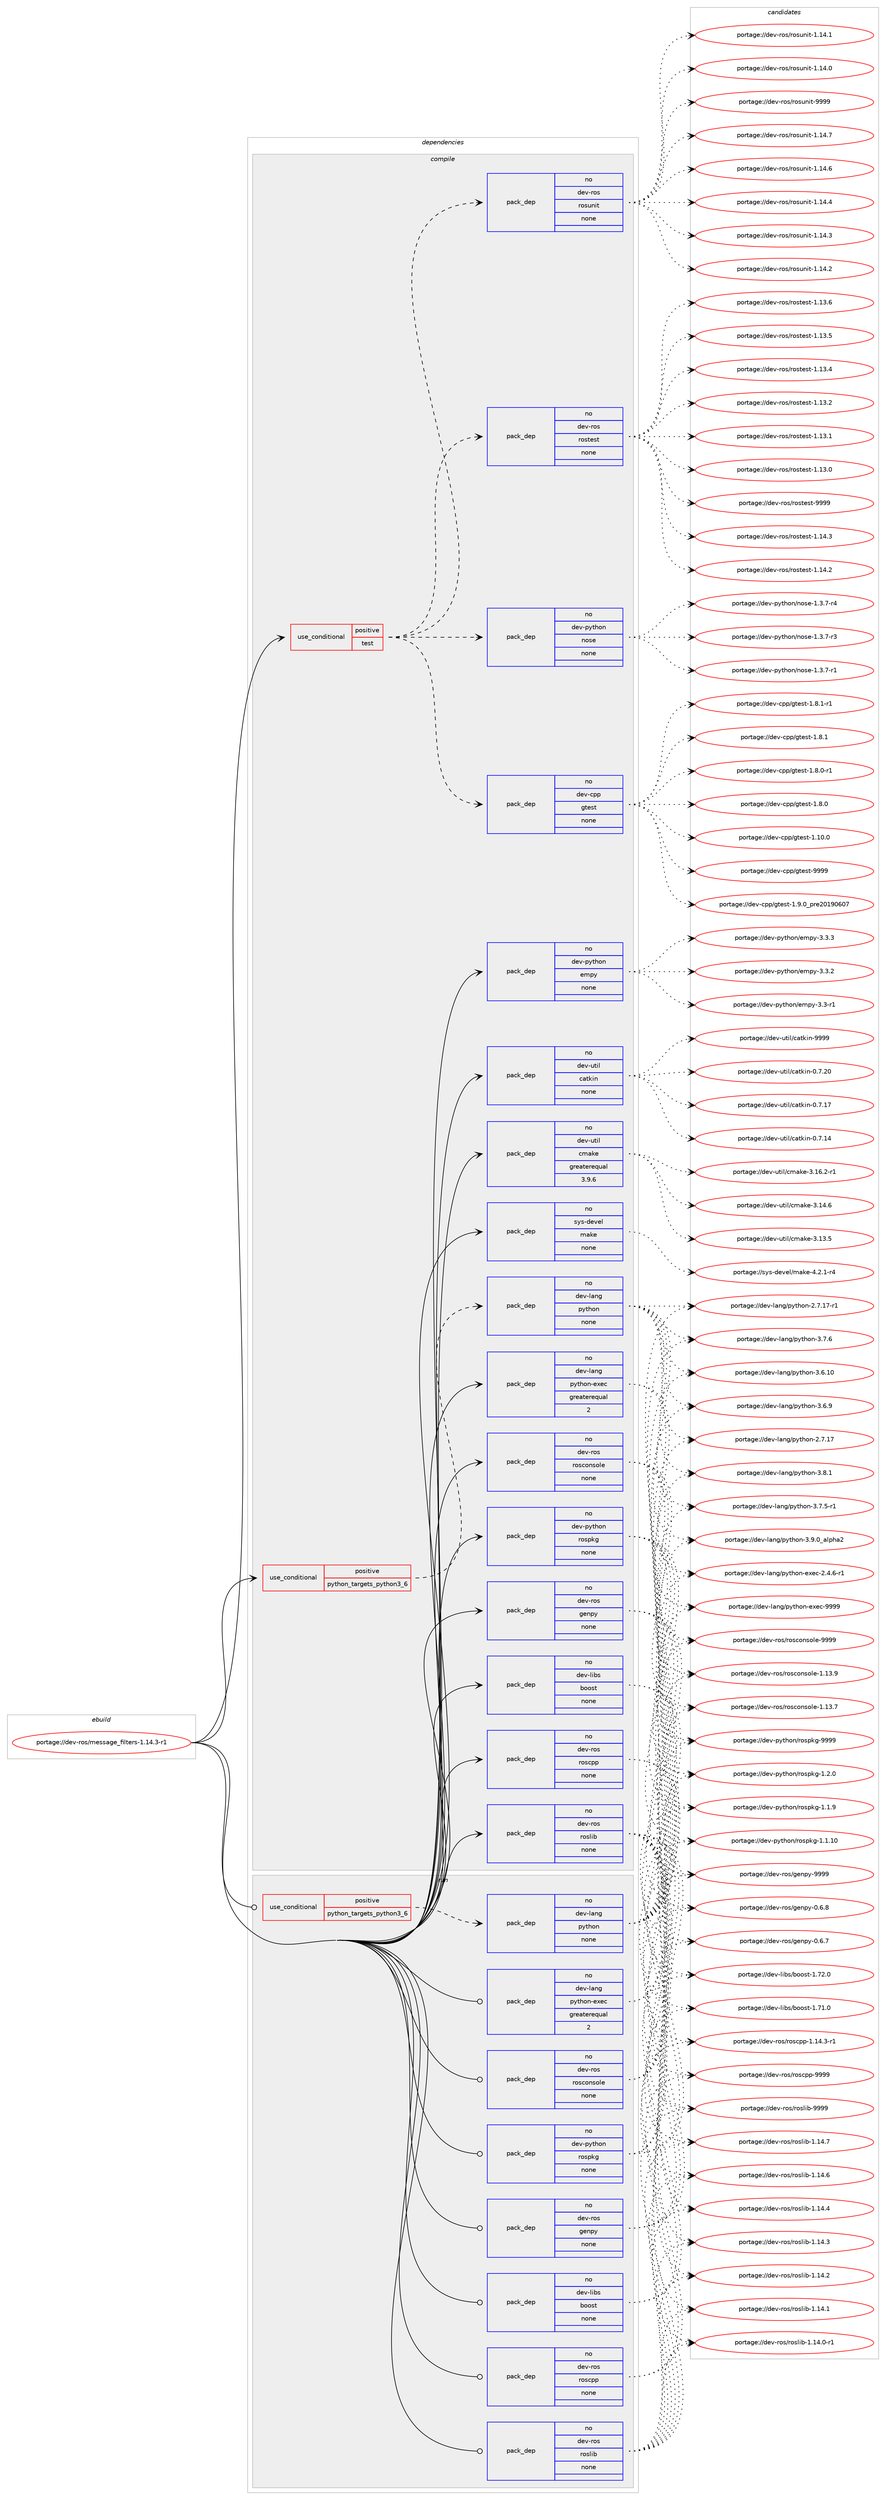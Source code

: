 digraph prolog {

# *************
# Graph options
# *************

newrank=true;
concentrate=true;
compound=true;
graph [rankdir=LR,fontname=Helvetica,fontsize=10,ranksep=1.5];#, ranksep=2.5, nodesep=0.2];
edge  [arrowhead=vee];
node  [fontname=Helvetica,fontsize=10];

# **********
# The ebuild
# **********

subgraph cluster_leftcol {
color=gray;
label=<<i>ebuild</i>>;
id [label="portage://dev-ros/message_filters-1.14.3-r1", color=red, width=4, href="../dev-ros/message_filters-1.14.3-r1.svg"];
}

# ****************
# The dependencies
# ****************

subgraph cluster_midcol {
color=gray;
label=<<i>dependencies</i>>;
subgraph cluster_compile {
fillcolor="#eeeeee";
style=filled;
label=<<i>compile</i>>;
subgraph cond99721 {
dependency397590 [label=<<TABLE BORDER="0" CELLBORDER="1" CELLSPACING="0" CELLPADDING="4"><TR><TD ROWSPAN="3" CELLPADDING="10">use_conditional</TD></TR><TR><TD>positive</TD></TR><TR><TD>python_targets_python3_6</TD></TR></TABLE>>, shape=none, color=red];
subgraph pack293016 {
dependency397591 [label=<<TABLE BORDER="0" CELLBORDER="1" CELLSPACING="0" CELLPADDING="4" WIDTH="220"><TR><TD ROWSPAN="6" CELLPADDING="30">pack_dep</TD></TR><TR><TD WIDTH="110">no</TD></TR><TR><TD>dev-lang</TD></TR><TR><TD>python</TD></TR><TR><TD>none</TD></TR><TR><TD></TD></TR></TABLE>>, shape=none, color=blue];
}
dependency397590:e -> dependency397591:w [weight=20,style="dashed",arrowhead="vee"];
}
id:e -> dependency397590:w [weight=20,style="solid",arrowhead="vee"];
subgraph cond99722 {
dependency397592 [label=<<TABLE BORDER="0" CELLBORDER="1" CELLSPACING="0" CELLPADDING="4"><TR><TD ROWSPAN="3" CELLPADDING="10">use_conditional</TD></TR><TR><TD>positive</TD></TR><TR><TD>test</TD></TR></TABLE>>, shape=none, color=red];
subgraph pack293017 {
dependency397593 [label=<<TABLE BORDER="0" CELLBORDER="1" CELLSPACING="0" CELLPADDING="4" WIDTH="220"><TR><TD ROWSPAN="6" CELLPADDING="30">pack_dep</TD></TR><TR><TD WIDTH="110">no</TD></TR><TR><TD>dev-ros</TD></TR><TR><TD>rostest</TD></TR><TR><TD>none</TD></TR><TR><TD></TD></TR></TABLE>>, shape=none, color=blue];
}
dependency397592:e -> dependency397593:w [weight=20,style="dashed",arrowhead="vee"];
subgraph pack293018 {
dependency397594 [label=<<TABLE BORDER="0" CELLBORDER="1" CELLSPACING="0" CELLPADDING="4" WIDTH="220"><TR><TD ROWSPAN="6" CELLPADDING="30">pack_dep</TD></TR><TR><TD WIDTH="110">no</TD></TR><TR><TD>dev-ros</TD></TR><TR><TD>rosunit</TD></TR><TR><TD>none</TD></TR><TR><TD></TD></TR></TABLE>>, shape=none, color=blue];
}
dependency397592:e -> dependency397594:w [weight=20,style="dashed",arrowhead="vee"];
subgraph pack293019 {
dependency397595 [label=<<TABLE BORDER="0" CELLBORDER="1" CELLSPACING="0" CELLPADDING="4" WIDTH="220"><TR><TD ROWSPAN="6" CELLPADDING="30">pack_dep</TD></TR><TR><TD WIDTH="110">no</TD></TR><TR><TD>dev-cpp</TD></TR><TR><TD>gtest</TD></TR><TR><TD>none</TD></TR><TR><TD></TD></TR></TABLE>>, shape=none, color=blue];
}
dependency397592:e -> dependency397595:w [weight=20,style="dashed",arrowhead="vee"];
subgraph pack293020 {
dependency397596 [label=<<TABLE BORDER="0" CELLBORDER="1" CELLSPACING="0" CELLPADDING="4" WIDTH="220"><TR><TD ROWSPAN="6" CELLPADDING="30">pack_dep</TD></TR><TR><TD WIDTH="110">no</TD></TR><TR><TD>dev-python</TD></TR><TR><TD>nose</TD></TR><TR><TD>none</TD></TR><TR><TD></TD></TR></TABLE>>, shape=none, color=blue];
}
dependency397592:e -> dependency397596:w [weight=20,style="dashed",arrowhead="vee"];
}
id:e -> dependency397592:w [weight=20,style="solid",arrowhead="vee"];
subgraph pack293021 {
dependency397597 [label=<<TABLE BORDER="0" CELLBORDER="1" CELLSPACING="0" CELLPADDING="4" WIDTH="220"><TR><TD ROWSPAN="6" CELLPADDING="30">pack_dep</TD></TR><TR><TD WIDTH="110">no</TD></TR><TR><TD>dev-lang</TD></TR><TR><TD>python-exec</TD></TR><TR><TD>greaterequal</TD></TR><TR><TD>2</TD></TR></TABLE>>, shape=none, color=blue];
}
id:e -> dependency397597:w [weight=20,style="solid",arrowhead="vee"];
subgraph pack293022 {
dependency397598 [label=<<TABLE BORDER="0" CELLBORDER="1" CELLSPACING="0" CELLPADDING="4" WIDTH="220"><TR><TD ROWSPAN="6" CELLPADDING="30">pack_dep</TD></TR><TR><TD WIDTH="110">no</TD></TR><TR><TD>dev-libs</TD></TR><TR><TD>boost</TD></TR><TR><TD>none</TD></TR><TR><TD></TD></TR></TABLE>>, shape=none, color=blue];
}
id:e -> dependency397598:w [weight=20,style="solid",arrowhead="vee"];
subgraph pack293023 {
dependency397599 [label=<<TABLE BORDER="0" CELLBORDER="1" CELLSPACING="0" CELLPADDING="4" WIDTH="220"><TR><TD ROWSPAN="6" CELLPADDING="30">pack_dep</TD></TR><TR><TD WIDTH="110">no</TD></TR><TR><TD>dev-python</TD></TR><TR><TD>empy</TD></TR><TR><TD>none</TD></TR><TR><TD></TD></TR></TABLE>>, shape=none, color=blue];
}
id:e -> dependency397599:w [weight=20,style="solid",arrowhead="vee"];
subgraph pack293024 {
dependency397600 [label=<<TABLE BORDER="0" CELLBORDER="1" CELLSPACING="0" CELLPADDING="4" WIDTH="220"><TR><TD ROWSPAN="6" CELLPADDING="30">pack_dep</TD></TR><TR><TD WIDTH="110">no</TD></TR><TR><TD>dev-python</TD></TR><TR><TD>rospkg</TD></TR><TR><TD>none</TD></TR><TR><TD></TD></TR></TABLE>>, shape=none, color=blue];
}
id:e -> dependency397600:w [weight=20,style="solid",arrowhead="vee"];
subgraph pack293025 {
dependency397601 [label=<<TABLE BORDER="0" CELLBORDER="1" CELLSPACING="0" CELLPADDING="4" WIDTH="220"><TR><TD ROWSPAN="6" CELLPADDING="30">pack_dep</TD></TR><TR><TD WIDTH="110">no</TD></TR><TR><TD>dev-ros</TD></TR><TR><TD>genpy</TD></TR><TR><TD>none</TD></TR><TR><TD></TD></TR></TABLE>>, shape=none, color=blue];
}
id:e -> dependency397601:w [weight=20,style="solid",arrowhead="vee"];
subgraph pack293026 {
dependency397602 [label=<<TABLE BORDER="0" CELLBORDER="1" CELLSPACING="0" CELLPADDING="4" WIDTH="220"><TR><TD ROWSPAN="6" CELLPADDING="30">pack_dep</TD></TR><TR><TD WIDTH="110">no</TD></TR><TR><TD>dev-ros</TD></TR><TR><TD>rosconsole</TD></TR><TR><TD>none</TD></TR><TR><TD></TD></TR></TABLE>>, shape=none, color=blue];
}
id:e -> dependency397602:w [weight=20,style="solid",arrowhead="vee"];
subgraph pack293027 {
dependency397603 [label=<<TABLE BORDER="0" CELLBORDER="1" CELLSPACING="0" CELLPADDING="4" WIDTH="220"><TR><TD ROWSPAN="6" CELLPADDING="30">pack_dep</TD></TR><TR><TD WIDTH="110">no</TD></TR><TR><TD>dev-ros</TD></TR><TR><TD>roscpp</TD></TR><TR><TD>none</TD></TR><TR><TD></TD></TR></TABLE>>, shape=none, color=blue];
}
id:e -> dependency397603:w [weight=20,style="solid",arrowhead="vee"];
subgraph pack293028 {
dependency397604 [label=<<TABLE BORDER="0" CELLBORDER="1" CELLSPACING="0" CELLPADDING="4" WIDTH="220"><TR><TD ROWSPAN="6" CELLPADDING="30">pack_dep</TD></TR><TR><TD WIDTH="110">no</TD></TR><TR><TD>dev-ros</TD></TR><TR><TD>roslib</TD></TR><TR><TD>none</TD></TR><TR><TD></TD></TR></TABLE>>, shape=none, color=blue];
}
id:e -> dependency397604:w [weight=20,style="solid",arrowhead="vee"];
subgraph pack293029 {
dependency397605 [label=<<TABLE BORDER="0" CELLBORDER="1" CELLSPACING="0" CELLPADDING="4" WIDTH="220"><TR><TD ROWSPAN="6" CELLPADDING="30">pack_dep</TD></TR><TR><TD WIDTH="110">no</TD></TR><TR><TD>dev-util</TD></TR><TR><TD>catkin</TD></TR><TR><TD>none</TD></TR><TR><TD></TD></TR></TABLE>>, shape=none, color=blue];
}
id:e -> dependency397605:w [weight=20,style="solid",arrowhead="vee"];
subgraph pack293030 {
dependency397606 [label=<<TABLE BORDER="0" CELLBORDER="1" CELLSPACING="0" CELLPADDING="4" WIDTH="220"><TR><TD ROWSPAN="6" CELLPADDING="30">pack_dep</TD></TR><TR><TD WIDTH="110">no</TD></TR><TR><TD>dev-util</TD></TR><TR><TD>cmake</TD></TR><TR><TD>greaterequal</TD></TR><TR><TD>3.9.6</TD></TR></TABLE>>, shape=none, color=blue];
}
id:e -> dependency397606:w [weight=20,style="solid",arrowhead="vee"];
subgraph pack293031 {
dependency397607 [label=<<TABLE BORDER="0" CELLBORDER="1" CELLSPACING="0" CELLPADDING="4" WIDTH="220"><TR><TD ROWSPAN="6" CELLPADDING="30">pack_dep</TD></TR><TR><TD WIDTH="110">no</TD></TR><TR><TD>sys-devel</TD></TR><TR><TD>make</TD></TR><TR><TD>none</TD></TR><TR><TD></TD></TR></TABLE>>, shape=none, color=blue];
}
id:e -> dependency397607:w [weight=20,style="solid",arrowhead="vee"];
}
subgraph cluster_compileandrun {
fillcolor="#eeeeee";
style=filled;
label=<<i>compile and run</i>>;
}
subgraph cluster_run {
fillcolor="#eeeeee";
style=filled;
label=<<i>run</i>>;
subgraph cond99723 {
dependency397608 [label=<<TABLE BORDER="0" CELLBORDER="1" CELLSPACING="0" CELLPADDING="4"><TR><TD ROWSPAN="3" CELLPADDING="10">use_conditional</TD></TR><TR><TD>positive</TD></TR><TR><TD>python_targets_python3_6</TD></TR></TABLE>>, shape=none, color=red];
subgraph pack293032 {
dependency397609 [label=<<TABLE BORDER="0" CELLBORDER="1" CELLSPACING="0" CELLPADDING="4" WIDTH="220"><TR><TD ROWSPAN="6" CELLPADDING="30">pack_dep</TD></TR><TR><TD WIDTH="110">no</TD></TR><TR><TD>dev-lang</TD></TR><TR><TD>python</TD></TR><TR><TD>none</TD></TR><TR><TD></TD></TR></TABLE>>, shape=none, color=blue];
}
dependency397608:e -> dependency397609:w [weight=20,style="dashed",arrowhead="vee"];
}
id:e -> dependency397608:w [weight=20,style="solid",arrowhead="odot"];
subgraph pack293033 {
dependency397610 [label=<<TABLE BORDER="0" CELLBORDER="1" CELLSPACING="0" CELLPADDING="4" WIDTH="220"><TR><TD ROWSPAN="6" CELLPADDING="30">pack_dep</TD></TR><TR><TD WIDTH="110">no</TD></TR><TR><TD>dev-lang</TD></TR><TR><TD>python-exec</TD></TR><TR><TD>greaterequal</TD></TR><TR><TD>2</TD></TR></TABLE>>, shape=none, color=blue];
}
id:e -> dependency397610:w [weight=20,style="solid",arrowhead="odot"];
subgraph pack293034 {
dependency397611 [label=<<TABLE BORDER="0" CELLBORDER="1" CELLSPACING="0" CELLPADDING="4" WIDTH="220"><TR><TD ROWSPAN="6" CELLPADDING="30">pack_dep</TD></TR><TR><TD WIDTH="110">no</TD></TR><TR><TD>dev-libs</TD></TR><TR><TD>boost</TD></TR><TR><TD>none</TD></TR><TR><TD></TD></TR></TABLE>>, shape=none, color=blue];
}
id:e -> dependency397611:w [weight=20,style="solid",arrowhead="odot"];
subgraph pack293035 {
dependency397612 [label=<<TABLE BORDER="0" CELLBORDER="1" CELLSPACING="0" CELLPADDING="4" WIDTH="220"><TR><TD ROWSPAN="6" CELLPADDING="30">pack_dep</TD></TR><TR><TD WIDTH="110">no</TD></TR><TR><TD>dev-python</TD></TR><TR><TD>rospkg</TD></TR><TR><TD>none</TD></TR><TR><TD></TD></TR></TABLE>>, shape=none, color=blue];
}
id:e -> dependency397612:w [weight=20,style="solid",arrowhead="odot"];
subgraph pack293036 {
dependency397613 [label=<<TABLE BORDER="0" CELLBORDER="1" CELLSPACING="0" CELLPADDING="4" WIDTH="220"><TR><TD ROWSPAN="6" CELLPADDING="30">pack_dep</TD></TR><TR><TD WIDTH="110">no</TD></TR><TR><TD>dev-ros</TD></TR><TR><TD>genpy</TD></TR><TR><TD>none</TD></TR><TR><TD></TD></TR></TABLE>>, shape=none, color=blue];
}
id:e -> dependency397613:w [weight=20,style="solid",arrowhead="odot"];
subgraph pack293037 {
dependency397614 [label=<<TABLE BORDER="0" CELLBORDER="1" CELLSPACING="0" CELLPADDING="4" WIDTH="220"><TR><TD ROWSPAN="6" CELLPADDING="30">pack_dep</TD></TR><TR><TD WIDTH="110">no</TD></TR><TR><TD>dev-ros</TD></TR><TR><TD>rosconsole</TD></TR><TR><TD>none</TD></TR><TR><TD></TD></TR></TABLE>>, shape=none, color=blue];
}
id:e -> dependency397614:w [weight=20,style="solid",arrowhead="odot"];
subgraph pack293038 {
dependency397615 [label=<<TABLE BORDER="0" CELLBORDER="1" CELLSPACING="0" CELLPADDING="4" WIDTH="220"><TR><TD ROWSPAN="6" CELLPADDING="30">pack_dep</TD></TR><TR><TD WIDTH="110">no</TD></TR><TR><TD>dev-ros</TD></TR><TR><TD>roscpp</TD></TR><TR><TD>none</TD></TR><TR><TD></TD></TR></TABLE>>, shape=none, color=blue];
}
id:e -> dependency397615:w [weight=20,style="solid",arrowhead="odot"];
subgraph pack293039 {
dependency397616 [label=<<TABLE BORDER="0" CELLBORDER="1" CELLSPACING="0" CELLPADDING="4" WIDTH="220"><TR><TD ROWSPAN="6" CELLPADDING="30">pack_dep</TD></TR><TR><TD WIDTH="110">no</TD></TR><TR><TD>dev-ros</TD></TR><TR><TD>roslib</TD></TR><TR><TD>none</TD></TR><TR><TD></TD></TR></TABLE>>, shape=none, color=blue];
}
id:e -> dependency397616:w [weight=20,style="solid",arrowhead="odot"];
}
}

# **************
# The candidates
# **************

subgraph cluster_choices {
rank=same;
color=gray;
label=<<i>candidates</i>>;

subgraph choice293016 {
color=black;
nodesep=1;
choice10010111845108971101034711212111610411111045514657464895971081121049750 [label="portage://dev-lang/python-3.9.0_alpha2", color=red, width=4,href="../dev-lang/python-3.9.0_alpha2.svg"];
choice100101118451089711010347112121116104111110455146564649 [label="portage://dev-lang/python-3.8.1", color=red, width=4,href="../dev-lang/python-3.8.1.svg"];
choice100101118451089711010347112121116104111110455146554654 [label="portage://dev-lang/python-3.7.6", color=red, width=4,href="../dev-lang/python-3.7.6.svg"];
choice1001011184510897110103471121211161041111104551465546534511449 [label="portage://dev-lang/python-3.7.5-r1", color=red, width=4,href="../dev-lang/python-3.7.5-r1.svg"];
choice100101118451089711010347112121116104111110455146544657 [label="portage://dev-lang/python-3.6.9", color=red, width=4,href="../dev-lang/python-3.6.9.svg"];
choice10010111845108971101034711212111610411111045514654464948 [label="portage://dev-lang/python-3.6.10", color=red, width=4,href="../dev-lang/python-3.6.10.svg"];
choice100101118451089711010347112121116104111110455046554649554511449 [label="portage://dev-lang/python-2.7.17-r1", color=red, width=4,href="../dev-lang/python-2.7.17-r1.svg"];
choice10010111845108971101034711212111610411111045504655464955 [label="portage://dev-lang/python-2.7.17", color=red, width=4,href="../dev-lang/python-2.7.17.svg"];
dependency397591:e -> choice10010111845108971101034711212111610411111045514657464895971081121049750:w [style=dotted,weight="100"];
dependency397591:e -> choice100101118451089711010347112121116104111110455146564649:w [style=dotted,weight="100"];
dependency397591:e -> choice100101118451089711010347112121116104111110455146554654:w [style=dotted,weight="100"];
dependency397591:e -> choice1001011184510897110103471121211161041111104551465546534511449:w [style=dotted,weight="100"];
dependency397591:e -> choice100101118451089711010347112121116104111110455146544657:w [style=dotted,weight="100"];
dependency397591:e -> choice10010111845108971101034711212111610411111045514654464948:w [style=dotted,weight="100"];
dependency397591:e -> choice100101118451089711010347112121116104111110455046554649554511449:w [style=dotted,weight="100"];
dependency397591:e -> choice10010111845108971101034711212111610411111045504655464955:w [style=dotted,weight="100"];
}
subgraph choice293017 {
color=black;
nodesep=1;
choice10010111845114111115471141111151161011151164557575757 [label="portage://dev-ros/rostest-9999", color=red, width=4,href="../dev-ros/rostest-9999.svg"];
choice100101118451141111154711411111511610111511645494649524651 [label="portage://dev-ros/rostest-1.14.3", color=red, width=4,href="../dev-ros/rostest-1.14.3.svg"];
choice100101118451141111154711411111511610111511645494649524650 [label="portage://dev-ros/rostest-1.14.2", color=red, width=4,href="../dev-ros/rostest-1.14.2.svg"];
choice100101118451141111154711411111511610111511645494649514654 [label="portage://dev-ros/rostest-1.13.6", color=red, width=4,href="../dev-ros/rostest-1.13.6.svg"];
choice100101118451141111154711411111511610111511645494649514653 [label="portage://dev-ros/rostest-1.13.5", color=red, width=4,href="../dev-ros/rostest-1.13.5.svg"];
choice100101118451141111154711411111511610111511645494649514652 [label="portage://dev-ros/rostest-1.13.4", color=red, width=4,href="../dev-ros/rostest-1.13.4.svg"];
choice100101118451141111154711411111511610111511645494649514650 [label="portage://dev-ros/rostest-1.13.2", color=red, width=4,href="../dev-ros/rostest-1.13.2.svg"];
choice100101118451141111154711411111511610111511645494649514649 [label="portage://dev-ros/rostest-1.13.1", color=red, width=4,href="../dev-ros/rostest-1.13.1.svg"];
choice100101118451141111154711411111511610111511645494649514648 [label="portage://dev-ros/rostest-1.13.0", color=red, width=4,href="../dev-ros/rostest-1.13.0.svg"];
dependency397593:e -> choice10010111845114111115471141111151161011151164557575757:w [style=dotted,weight="100"];
dependency397593:e -> choice100101118451141111154711411111511610111511645494649524651:w [style=dotted,weight="100"];
dependency397593:e -> choice100101118451141111154711411111511610111511645494649524650:w [style=dotted,weight="100"];
dependency397593:e -> choice100101118451141111154711411111511610111511645494649514654:w [style=dotted,weight="100"];
dependency397593:e -> choice100101118451141111154711411111511610111511645494649514653:w [style=dotted,weight="100"];
dependency397593:e -> choice100101118451141111154711411111511610111511645494649514652:w [style=dotted,weight="100"];
dependency397593:e -> choice100101118451141111154711411111511610111511645494649514650:w [style=dotted,weight="100"];
dependency397593:e -> choice100101118451141111154711411111511610111511645494649514649:w [style=dotted,weight="100"];
dependency397593:e -> choice100101118451141111154711411111511610111511645494649514648:w [style=dotted,weight="100"];
}
subgraph choice293018 {
color=black;
nodesep=1;
choice10010111845114111115471141111151171101051164557575757 [label="portage://dev-ros/rosunit-9999", color=red, width=4,href="../dev-ros/rosunit-9999.svg"];
choice100101118451141111154711411111511711010511645494649524655 [label="portage://dev-ros/rosunit-1.14.7", color=red, width=4,href="../dev-ros/rosunit-1.14.7.svg"];
choice100101118451141111154711411111511711010511645494649524654 [label="portage://dev-ros/rosunit-1.14.6", color=red, width=4,href="../dev-ros/rosunit-1.14.6.svg"];
choice100101118451141111154711411111511711010511645494649524652 [label="portage://dev-ros/rosunit-1.14.4", color=red, width=4,href="../dev-ros/rosunit-1.14.4.svg"];
choice100101118451141111154711411111511711010511645494649524651 [label="portage://dev-ros/rosunit-1.14.3", color=red, width=4,href="../dev-ros/rosunit-1.14.3.svg"];
choice100101118451141111154711411111511711010511645494649524650 [label="portage://dev-ros/rosunit-1.14.2", color=red, width=4,href="../dev-ros/rosunit-1.14.2.svg"];
choice100101118451141111154711411111511711010511645494649524649 [label="portage://dev-ros/rosunit-1.14.1", color=red, width=4,href="../dev-ros/rosunit-1.14.1.svg"];
choice100101118451141111154711411111511711010511645494649524648 [label="portage://dev-ros/rosunit-1.14.0", color=red, width=4,href="../dev-ros/rosunit-1.14.0.svg"];
dependency397594:e -> choice10010111845114111115471141111151171101051164557575757:w [style=dotted,weight="100"];
dependency397594:e -> choice100101118451141111154711411111511711010511645494649524655:w [style=dotted,weight="100"];
dependency397594:e -> choice100101118451141111154711411111511711010511645494649524654:w [style=dotted,weight="100"];
dependency397594:e -> choice100101118451141111154711411111511711010511645494649524652:w [style=dotted,weight="100"];
dependency397594:e -> choice100101118451141111154711411111511711010511645494649524651:w [style=dotted,weight="100"];
dependency397594:e -> choice100101118451141111154711411111511711010511645494649524650:w [style=dotted,weight="100"];
dependency397594:e -> choice100101118451141111154711411111511711010511645494649524649:w [style=dotted,weight="100"];
dependency397594:e -> choice100101118451141111154711411111511711010511645494649524648:w [style=dotted,weight="100"];
}
subgraph choice293019 {
color=black;
nodesep=1;
choice1001011184599112112471031161011151164557575757 [label="portage://dev-cpp/gtest-9999", color=red, width=4,href="../dev-cpp/gtest-9999.svg"];
choice100101118459911211247103116101115116454946574648951121141015048495748544855 [label="portage://dev-cpp/gtest-1.9.0_pre20190607", color=red, width=4,href="../dev-cpp/gtest-1.9.0_pre20190607.svg"];
choice1001011184599112112471031161011151164549465646494511449 [label="portage://dev-cpp/gtest-1.8.1-r1", color=red, width=4,href="../dev-cpp/gtest-1.8.1-r1.svg"];
choice100101118459911211247103116101115116454946564649 [label="portage://dev-cpp/gtest-1.8.1", color=red, width=4,href="../dev-cpp/gtest-1.8.1.svg"];
choice1001011184599112112471031161011151164549465646484511449 [label="portage://dev-cpp/gtest-1.8.0-r1", color=red, width=4,href="../dev-cpp/gtest-1.8.0-r1.svg"];
choice100101118459911211247103116101115116454946564648 [label="portage://dev-cpp/gtest-1.8.0", color=red, width=4,href="../dev-cpp/gtest-1.8.0.svg"];
choice10010111845991121124710311610111511645494649484648 [label="portage://dev-cpp/gtest-1.10.0", color=red, width=4,href="../dev-cpp/gtest-1.10.0.svg"];
dependency397595:e -> choice1001011184599112112471031161011151164557575757:w [style=dotted,weight="100"];
dependency397595:e -> choice100101118459911211247103116101115116454946574648951121141015048495748544855:w [style=dotted,weight="100"];
dependency397595:e -> choice1001011184599112112471031161011151164549465646494511449:w [style=dotted,weight="100"];
dependency397595:e -> choice100101118459911211247103116101115116454946564649:w [style=dotted,weight="100"];
dependency397595:e -> choice1001011184599112112471031161011151164549465646484511449:w [style=dotted,weight="100"];
dependency397595:e -> choice100101118459911211247103116101115116454946564648:w [style=dotted,weight="100"];
dependency397595:e -> choice10010111845991121124710311610111511645494649484648:w [style=dotted,weight="100"];
}
subgraph choice293020 {
color=black;
nodesep=1;
choice10010111845112121116104111110471101111151014549465146554511452 [label="portage://dev-python/nose-1.3.7-r4", color=red, width=4,href="../dev-python/nose-1.3.7-r4.svg"];
choice10010111845112121116104111110471101111151014549465146554511451 [label="portage://dev-python/nose-1.3.7-r3", color=red, width=4,href="../dev-python/nose-1.3.7-r3.svg"];
choice10010111845112121116104111110471101111151014549465146554511449 [label="portage://dev-python/nose-1.3.7-r1", color=red, width=4,href="../dev-python/nose-1.3.7-r1.svg"];
dependency397596:e -> choice10010111845112121116104111110471101111151014549465146554511452:w [style=dotted,weight="100"];
dependency397596:e -> choice10010111845112121116104111110471101111151014549465146554511451:w [style=dotted,weight="100"];
dependency397596:e -> choice10010111845112121116104111110471101111151014549465146554511449:w [style=dotted,weight="100"];
}
subgraph choice293021 {
color=black;
nodesep=1;
choice10010111845108971101034711212111610411111045101120101994557575757 [label="portage://dev-lang/python-exec-9999", color=red, width=4,href="../dev-lang/python-exec-9999.svg"];
choice10010111845108971101034711212111610411111045101120101994550465246544511449 [label="portage://dev-lang/python-exec-2.4.6-r1", color=red, width=4,href="../dev-lang/python-exec-2.4.6-r1.svg"];
dependency397597:e -> choice10010111845108971101034711212111610411111045101120101994557575757:w [style=dotted,weight="100"];
dependency397597:e -> choice10010111845108971101034711212111610411111045101120101994550465246544511449:w [style=dotted,weight="100"];
}
subgraph choice293022 {
color=black;
nodesep=1;
choice1001011184510810598115479811111111511645494655504648 [label="portage://dev-libs/boost-1.72.0", color=red, width=4,href="../dev-libs/boost-1.72.0.svg"];
choice1001011184510810598115479811111111511645494655494648 [label="portage://dev-libs/boost-1.71.0", color=red, width=4,href="../dev-libs/boost-1.71.0.svg"];
dependency397598:e -> choice1001011184510810598115479811111111511645494655504648:w [style=dotted,weight="100"];
dependency397598:e -> choice1001011184510810598115479811111111511645494655494648:w [style=dotted,weight="100"];
}
subgraph choice293023 {
color=black;
nodesep=1;
choice1001011184511212111610411111047101109112121455146514651 [label="portage://dev-python/empy-3.3.3", color=red, width=4,href="../dev-python/empy-3.3.3.svg"];
choice1001011184511212111610411111047101109112121455146514650 [label="portage://dev-python/empy-3.3.2", color=red, width=4,href="../dev-python/empy-3.3.2.svg"];
choice1001011184511212111610411111047101109112121455146514511449 [label="portage://dev-python/empy-3.3-r1", color=red, width=4,href="../dev-python/empy-3.3-r1.svg"];
dependency397599:e -> choice1001011184511212111610411111047101109112121455146514651:w [style=dotted,weight="100"];
dependency397599:e -> choice1001011184511212111610411111047101109112121455146514650:w [style=dotted,weight="100"];
dependency397599:e -> choice1001011184511212111610411111047101109112121455146514511449:w [style=dotted,weight="100"];
}
subgraph choice293024 {
color=black;
nodesep=1;
choice10010111845112121116104111110471141111151121071034557575757 [label="portage://dev-python/rospkg-9999", color=red, width=4,href="../dev-python/rospkg-9999.svg"];
choice1001011184511212111610411111047114111115112107103454946504648 [label="portage://dev-python/rospkg-1.2.0", color=red, width=4,href="../dev-python/rospkg-1.2.0.svg"];
choice1001011184511212111610411111047114111115112107103454946494657 [label="portage://dev-python/rospkg-1.1.9", color=red, width=4,href="../dev-python/rospkg-1.1.9.svg"];
choice100101118451121211161041111104711411111511210710345494649464948 [label="portage://dev-python/rospkg-1.1.10", color=red, width=4,href="../dev-python/rospkg-1.1.10.svg"];
dependency397600:e -> choice10010111845112121116104111110471141111151121071034557575757:w [style=dotted,weight="100"];
dependency397600:e -> choice1001011184511212111610411111047114111115112107103454946504648:w [style=dotted,weight="100"];
dependency397600:e -> choice1001011184511212111610411111047114111115112107103454946494657:w [style=dotted,weight="100"];
dependency397600:e -> choice100101118451121211161041111104711411111511210710345494649464948:w [style=dotted,weight="100"];
}
subgraph choice293025 {
color=black;
nodesep=1;
choice10010111845114111115471031011101121214557575757 [label="portage://dev-ros/genpy-9999", color=red, width=4,href="../dev-ros/genpy-9999.svg"];
choice1001011184511411111547103101110112121454846544656 [label="portage://dev-ros/genpy-0.6.8", color=red, width=4,href="../dev-ros/genpy-0.6.8.svg"];
choice1001011184511411111547103101110112121454846544655 [label="portage://dev-ros/genpy-0.6.7", color=red, width=4,href="../dev-ros/genpy-0.6.7.svg"];
dependency397601:e -> choice10010111845114111115471031011101121214557575757:w [style=dotted,weight="100"];
dependency397601:e -> choice1001011184511411111547103101110112121454846544656:w [style=dotted,weight="100"];
dependency397601:e -> choice1001011184511411111547103101110112121454846544655:w [style=dotted,weight="100"];
}
subgraph choice293026 {
color=black;
nodesep=1;
choice1001011184511411111547114111115991111101151111081014557575757 [label="portage://dev-ros/rosconsole-9999", color=red, width=4,href="../dev-ros/rosconsole-9999.svg"];
choice10010111845114111115471141111159911111011511110810145494649514657 [label="portage://dev-ros/rosconsole-1.13.9", color=red, width=4,href="../dev-ros/rosconsole-1.13.9.svg"];
choice10010111845114111115471141111159911111011511110810145494649514655 [label="portage://dev-ros/rosconsole-1.13.7", color=red, width=4,href="../dev-ros/rosconsole-1.13.7.svg"];
dependency397602:e -> choice1001011184511411111547114111115991111101151111081014557575757:w [style=dotted,weight="100"];
dependency397602:e -> choice10010111845114111115471141111159911111011511110810145494649514657:w [style=dotted,weight="100"];
dependency397602:e -> choice10010111845114111115471141111159911111011511110810145494649514655:w [style=dotted,weight="100"];
}
subgraph choice293027 {
color=black;
nodesep=1;
choice1001011184511411111547114111115991121124557575757 [label="portage://dev-ros/roscpp-9999", color=red, width=4,href="../dev-ros/roscpp-9999.svg"];
choice100101118451141111154711411111599112112454946495246514511449 [label="portage://dev-ros/roscpp-1.14.3-r1", color=red, width=4,href="../dev-ros/roscpp-1.14.3-r1.svg"];
dependency397603:e -> choice1001011184511411111547114111115991121124557575757:w [style=dotted,weight="100"];
dependency397603:e -> choice100101118451141111154711411111599112112454946495246514511449:w [style=dotted,weight="100"];
}
subgraph choice293028 {
color=black;
nodesep=1;
choice1001011184511411111547114111115108105984557575757 [label="portage://dev-ros/roslib-9999", color=red, width=4,href="../dev-ros/roslib-9999.svg"];
choice10010111845114111115471141111151081059845494649524655 [label="portage://dev-ros/roslib-1.14.7", color=red, width=4,href="../dev-ros/roslib-1.14.7.svg"];
choice10010111845114111115471141111151081059845494649524654 [label="portage://dev-ros/roslib-1.14.6", color=red, width=4,href="../dev-ros/roslib-1.14.6.svg"];
choice10010111845114111115471141111151081059845494649524652 [label="portage://dev-ros/roslib-1.14.4", color=red, width=4,href="../dev-ros/roslib-1.14.4.svg"];
choice10010111845114111115471141111151081059845494649524651 [label="portage://dev-ros/roslib-1.14.3", color=red, width=4,href="../dev-ros/roslib-1.14.3.svg"];
choice10010111845114111115471141111151081059845494649524650 [label="portage://dev-ros/roslib-1.14.2", color=red, width=4,href="../dev-ros/roslib-1.14.2.svg"];
choice10010111845114111115471141111151081059845494649524649 [label="portage://dev-ros/roslib-1.14.1", color=red, width=4,href="../dev-ros/roslib-1.14.1.svg"];
choice100101118451141111154711411111510810598454946495246484511449 [label="portage://dev-ros/roslib-1.14.0-r1", color=red, width=4,href="../dev-ros/roslib-1.14.0-r1.svg"];
dependency397604:e -> choice1001011184511411111547114111115108105984557575757:w [style=dotted,weight="100"];
dependency397604:e -> choice10010111845114111115471141111151081059845494649524655:w [style=dotted,weight="100"];
dependency397604:e -> choice10010111845114111115471141111151081059845494649524654:w [style=dotted,weight="100"];
dependency397604:e -> choice10010111845114111115471141111151081059845494649524652:w [style=dotted,weight="100"];
dependency397604:e -> choice10010111845114111115471141111151081059845494649524651:w [style=dotted,weight="100"];
dependency397604:e -> choice10010111845114111115471141111151081059845494649524650:w [style=dotted,weight="100"];
dependency397604:e -> choice10010111845114111115471141111151081059845494649524649:w [style=dotted,weight="100"];
dependency397604:e -> choice100101118451141111154711411111510810598454946495246484511449:w [style=dotted,weight="100"];
}
subgraph choice293029 {
color=black;
nodesep=1;
choice100101118451171161051084799971161071051104557575757 [label="portage://dev-util/catkin-9999", color=red, width=4,href="../dev-util/catkin-9999.svg"];
choice1001011184511711610510847999711610710511045484655465048 [label="portage://dev-util/catkin-0.7.20", color=red, width=4,href="../dev-util/catkin-0.7.20.svg"];
choice1001011184511711610510847999711610710511045484655464955 [label="portage://dev-util/catkin-0.7.17", color=red, width=4,href="../dev-util/catkin-0.7.17.svg"];
choice1001011184511711610510847999711610710511045484655464952 [label="portage://dev-util/catkin-0.7.14", color=red, width=4,href="../dev-util/catkin-0.7.14.svg"];
dependency397605:e -> choice100101118451171161051084799971161071051104557575757:w [style=dotted,weight="100"];
dependency397605:e -> choice1001011184511711610510847999711610710511045484655465048:w [style=dotted,weight="100"];
dependency397605:e -> choice1001011184511711610510847999711610710511045484655464955:w [style=dotted,weight="100"];
dependency397605:e -> choice1001011184511711610510847999711610710511045484655464952:w [style=dotted,weight="100"];
}
subgraph choice293030 {
color=black;
nodesep=1;
choice10010111845117116105108479910997107101455146495446504511449 [label="portage://dev-util/cmake-3.16.2-r1", color=red, width=4,href="../dev-util/cmake-3.16.2-r1.svg"];
choice1001011184511711610510847991099710710145514649524654 [label="portage://dev-util/cmake-3.14.6", color=red, width=4,href="../dev-util/cmake-3.14.6.svg"];
choice1001011184511711610510847991099710710145514649514653 [label="portage://dev-util/cmake-3.13.5", color=red, width=4,href="../dev-util/cmake-3.13.5.svg"];
dependency397606:e -> choice10010111845117116105108479910997107101455146495446504511449:w [style=dotted,weight="100"];
dependency397606:e -> choice1001011184511711610510847991099710710145514649524654:w [style=dotted,weight="100"];
dependency397606:e -> choice1001011184511711610510847991099710710145514649514653:w [style=dotted,weight="100"];
}
subgraph choice293031 {
color=black;
nodesep=1;
choice1151211154510010111810110847109971071014552465046494511452 [label="portage://sys-devel/make-4.2.1-r4", color=red, width=4,href="../sys-devel/make-4.2.1-r4.svg"];
dependency397607:e -> choice1151211154510010111810110847109971071014552465046494511452:w [style=dotted,weight="100"];
}
subgraph choice293032 {
color=black;
nodesep=1;
choice10010111845108971101034711212111610411111045514657464895971081121049750 [label="portage://dev-lang/python-3.9.0_alpha2", color=red, width=4,href="../dev-lang/python-3.9.0_alpha2.svg"];
choice100101118451089711010347112121116104111110455146564649 [label="portage://dev-lang/python-3.8.1", color=red, width=4,href="../dev-lang/python-3.8.1.svg"];
choice100101118451089711010347112121116104111110455146554654 [label="portage://dev-lang/python-3.7.6", color=red, width=4,href="../dev-lang/python-3.7.6.svg"];
choice1001011184510897110103471121211161041111104551465546534511449 [label="portage://dev-lang/python-3.7.5-r1", color=red, width=4,href="../dev-lang/python-3.7.5-r1.svg"];
choice100101118451089711010347112121116104111110455146544657 [label="portage://dev-lang/python-3.6.9", color=red, width=4,href="../dev-lang/python-3.6.9.svg"];
choice10010111845108971101034711212111610411111045514654464948 [label="portage://dev-lang/python-3.6.10", color=red, width=4,href="../dev-lang/python-3.6.10.svg"];
choice100101118451089711010347112121116104111110455046554649554511449 [label="portage://dev-lang/python-2.7.17-r1", color=red, width=4,href="../dev-lang/python-2.7.17-r1.svg"];
choice10010111845108971101034711212111610411111045504655464955 [label="portage://dev-lang/python-2.7.17", color=red, width=4,href="../dev-lang/python-2.7.17.svg"];
dependency397609:e -> choice10010111845108971101034711212111610411111045514657464895971081121049750:w [style=dotted,weight="100"];
dependency397609:e -> choice100101118451089711010347112121116104111110455146564649:w [style=dotted,weight="100"];
dependency397609:e -> choice100101118451089711010347112121116104111110455146554654:w [style=dotted,weight="100"];
dependency397609:e -> choice1001011184510897110103471121211161041111104551465546534511449:w [style=dotted,weight="100"];
dependency397609:e -> choice100101118451089711010347112121116104111110455146544657:w [style=dotted,weight="100"];
dependency397609:e -> choice10010111845108971101034711212111610411111045514654464948:w [style=dotted,weight="100"];
dependency397609:e -> choice100101118451089711010347112121116104111110455046554649554511449:w [style=dotted,weight="100"];
dependency397609:e -> choice10010111845108971101034711212111610411111045504655464955:w [style=dotted,weight="100"];
}
subgraph choice293033 {
color=black;
nodesep=1;
choice10010111845108971101034711212111610411111045101120101994557575757 [label="portage://dev-lang/python-exec-9999", color=red, width=4,href="../dev-lang/python-exec-9999.svg"];
choice10010111845108971101034711212111610411111045101120101994550465246544511449 [label="portage://dev-lang/python-exec-2.4.6-r1", color=red, width=4,href="../dev-lang/python-exec-2.4.6-r1.svg"];
dependency397610:e -> choice10010111845108971101034711212111610411111045101120101994557575757:w [style=dotted,weight="100"];
dependency397610:e -> choice10010111845108971101034711212111610411111045101120101994550465246544511449:w [style=dotted,weight="100"];
}
subgraph choice293034 {
color=black;
nodesep=1;
choice1001011184510810598115479811111111511645494655504648 [label="portage://dev-libs/boost-1.72.0", color=red, width=4,href="../dev-libs/boost-1.72.0.svg"];
choice1001011184510810598115479811111111511645494655494648 [label="portage://dev-libs/boost-1.71.0", color=red, width=4,href="../dev-libs/boost-1.71.0.svg"];
dependency397611:e -> choice1001011184510810598115479811111111511645494655504648:w [style=dotted,weight="100"];
dependency397611:e -> choice1001011184510810598115479811111111511645494655494648:w [style=dotted,weight="100"];
}
subgraph choice293035 {
color=black;
nodesep=1;
choice10010111845112121116104111110471141111151121071034557575757 [label="portage://dev-python/rospkg-9999", color=red, width=4,href="../dev-python/rospkg-9999.svg"];
choice1001011184511212111610411111047114111115112107103454946504648 [label="portage://dev-python/rospkg-1.2.0", color=red, width=4,href="../dev-python/rospkg-1.2.0.svg"];
choice1001011184511212111610411111047114111115112107103454946494657 [label="portage://dev-python/rospkg-1.1.9", color=red, width=4,href="../dev-python/rospkg-1.1.9.svg"];
choice100101118451121211161041111104711411111511210710345494649464948 [label="portage://dev-python/rospkg-1.1.10", color=red, width=4,href="../dev-python/rospkg-1.1.10.svg"];
dependency397612:e -> choice10010111845112121116104111110471141111151121071034557575757:w [style=dotted,weight="100"];
dependency397612:e -> choice1001011184511212111610411111047114111115112107103454946504648:w [style=dotted,weight="100"];
dependency397612:e -> choice1001011184511212111610411111047114111115112107103454946494657:w [style=dotted,weight="100"];
dependency397612:e -> choice100101118451121211161041111104711411111511210710345494649464948:w [style=dotted,weight="100"];
}
subgraph choice293036 {
color=black;
nodesep=1;
choice10010111845114111115471031011101121214557575757 [label="portage://dev-ros/genpy-9999", color=red, width=4,href="../dev-ros/genpy-9999.svg"];
choice1001011184511411111547103101110112121454846544656 [label="portage://dev-ros/genpy-0.6.8", color=red, width=4,href="../dev-ros/genpy-0.6.8.svg"];
choice1001011184511411111547103101110112121454846544655 [label="portage://dev-ros/genpy-0.6.7", color=red, width=4,href="../dev-ros/genpy-0.6.7.svg"];
dependency397613:e -> choice10010111845114111115471031011101121214557575757:w [style=dotted,weight="100"];
dependency397613:e -> choice1001011184511411111547103101110112121454846544656:w [style=dotted,weight="100"];
dependency397613:e -> choice1001011184511411111547103101110112121454846544655:w [style=dotted,weight="100"];
}
subgraph choice293037 {
color=black;
nodesep=1;
choice1001011184511411111547114111115991111101151111081014557575757 [label="portage://dev-ros/rosconsole-9999", color=red, width=4,href="../dev-ros/rosconsole-9999.svg"];
choice10010111845114111115471141111159911111011511110810145494649514657 [label="portage://dev-ros/rosconsole-1.13.9", color=red, width=4,href="../dev-ros/rosconsole-1.13.9.svg"];
choice10010111845114111115471141111159911111011511110810145494649514655 [label="portage://dev-ros/rosconsole-1.13.7", color=red, width=4,href="../dev-ros/rosconsole-1.13.7.svg"];
dependency397614:e -> choice1001011184511411111547114111115991111101151111081014557575757:w [style=dotted,weight="100"];
dependency397614:e -> choice10010111845114111115471141111159911111011511110810145494649514657:w [style=dotted,weight="100"];
dependency397614:e -> choice10010111845114111115471141111159911111011511110810145494649514655:w [style=dotted,weight="100"];
}
subgraph choice293038 {
color=black;
nodesep=1;
choice1001011184511411111547114111115991121124557575757 [label="portage://dev-ros/roscpp-9999", color=red, width=4,href="../dev-ros/roscpp-9999.svg"];
choice100101118451141111154711411111599112112454946495246514511449 [label="portage://dev-ros/roscpp-1.14.3-r1", color=red, width=4,href="../dev-ros/roscpp-1.14.3-r1.svg"];
dependency397615:e -> choice1001011184511411111547114111115991121124557575757:w [style=dotted,weight="100"];
dependency397615:e -> choice100101118451141111154711411111599112112454946495246514511449:w [style=dotted,weight="100"];
}
subgraph choice293039 {
color=black;
nodesep=1;
choice1001011184511411111547114111115108105984557575757 [label="portage://dev-ros/roslib-9999", color=red, width=4,href="../dev-ros/roslib-9999.svg"];
choice10010111845114111115471141111151081059845494649524655 [label="portage://dev-ros/roslib-1.14.7", color=red, width=4,href="../dev-ros/roslib-1.14.7.svg"];
choice10010111845114111115471141111151081059845494649524654 [label="portage://dev-ros/roslib-1.14.6", color=red, width=4,href="../dev-ros/roslib-1.14.6.svg"];
choice10010111845114111115471141111151081059845494649524652 [label="portage://dev-ros/roslib-1.14.4", color=red, width=4,href="../dev-ros/roslib-1.14.4.svg"];
choice10010111845114111115471141111151081059845494649524651 [label="portage://dev-ros/roslib-1.14.3", color=red, width=4,href="../dev-ros/roslib-1.14.3.svg"];
choice10010111845114111115471141111151081059845494649524650 [label="portage://dev-ros/roslib-1.14.2", color=red, width=4,href="../dev-ros/roslib-1.14.2.svg"];
choice10010111845114111115471141111151081059845494649524649 [label="portage://dev-ros/roslib-1.14.1", color=red, width=4,href="../dev-ros/roslib-1.14.1.svg"];
choice100101118451141111154711411111510810598454946495246484511449 [label="portage://dev-ros/roslib-1.14.0-r1", color=red, width=4,href="../dev-ros/roslib-1.14.0-r1.svg"];
dependency397616:e -> choice1001011184511411111547114111115108105984557575757:w [style=dotted,weight="100"];
dependency397616:e -> choice10010111845114111115471141111151081059845494649524655:w [style=dotted,weight="100"];
dependency397616:e -> choice10010111845114111115471141111151081059845494649524654:w [style=dotted,weight="100"];
dependency397616:e -> choice10010111845114111115471141111151081059845494649524652:w [style=dotted,weight="100"];
dependency397616:e -> choice10010111845114111115471141111151081059845494649524651:w [style=dotted,weight="100"];
dependency397616:e -> choice10010111845114111115471141111151081059845494649524650:w [style=dotted,weight="100"];
dependency397616:e -> choice10010111845114111115471141111151081059845494649524649:w [style=dotted,weight="100"];
dependency397616:e -> choice100101118451141111154711411111510810598454946495246484511449:w [style=dotted,weight="100"];
}
}

}

